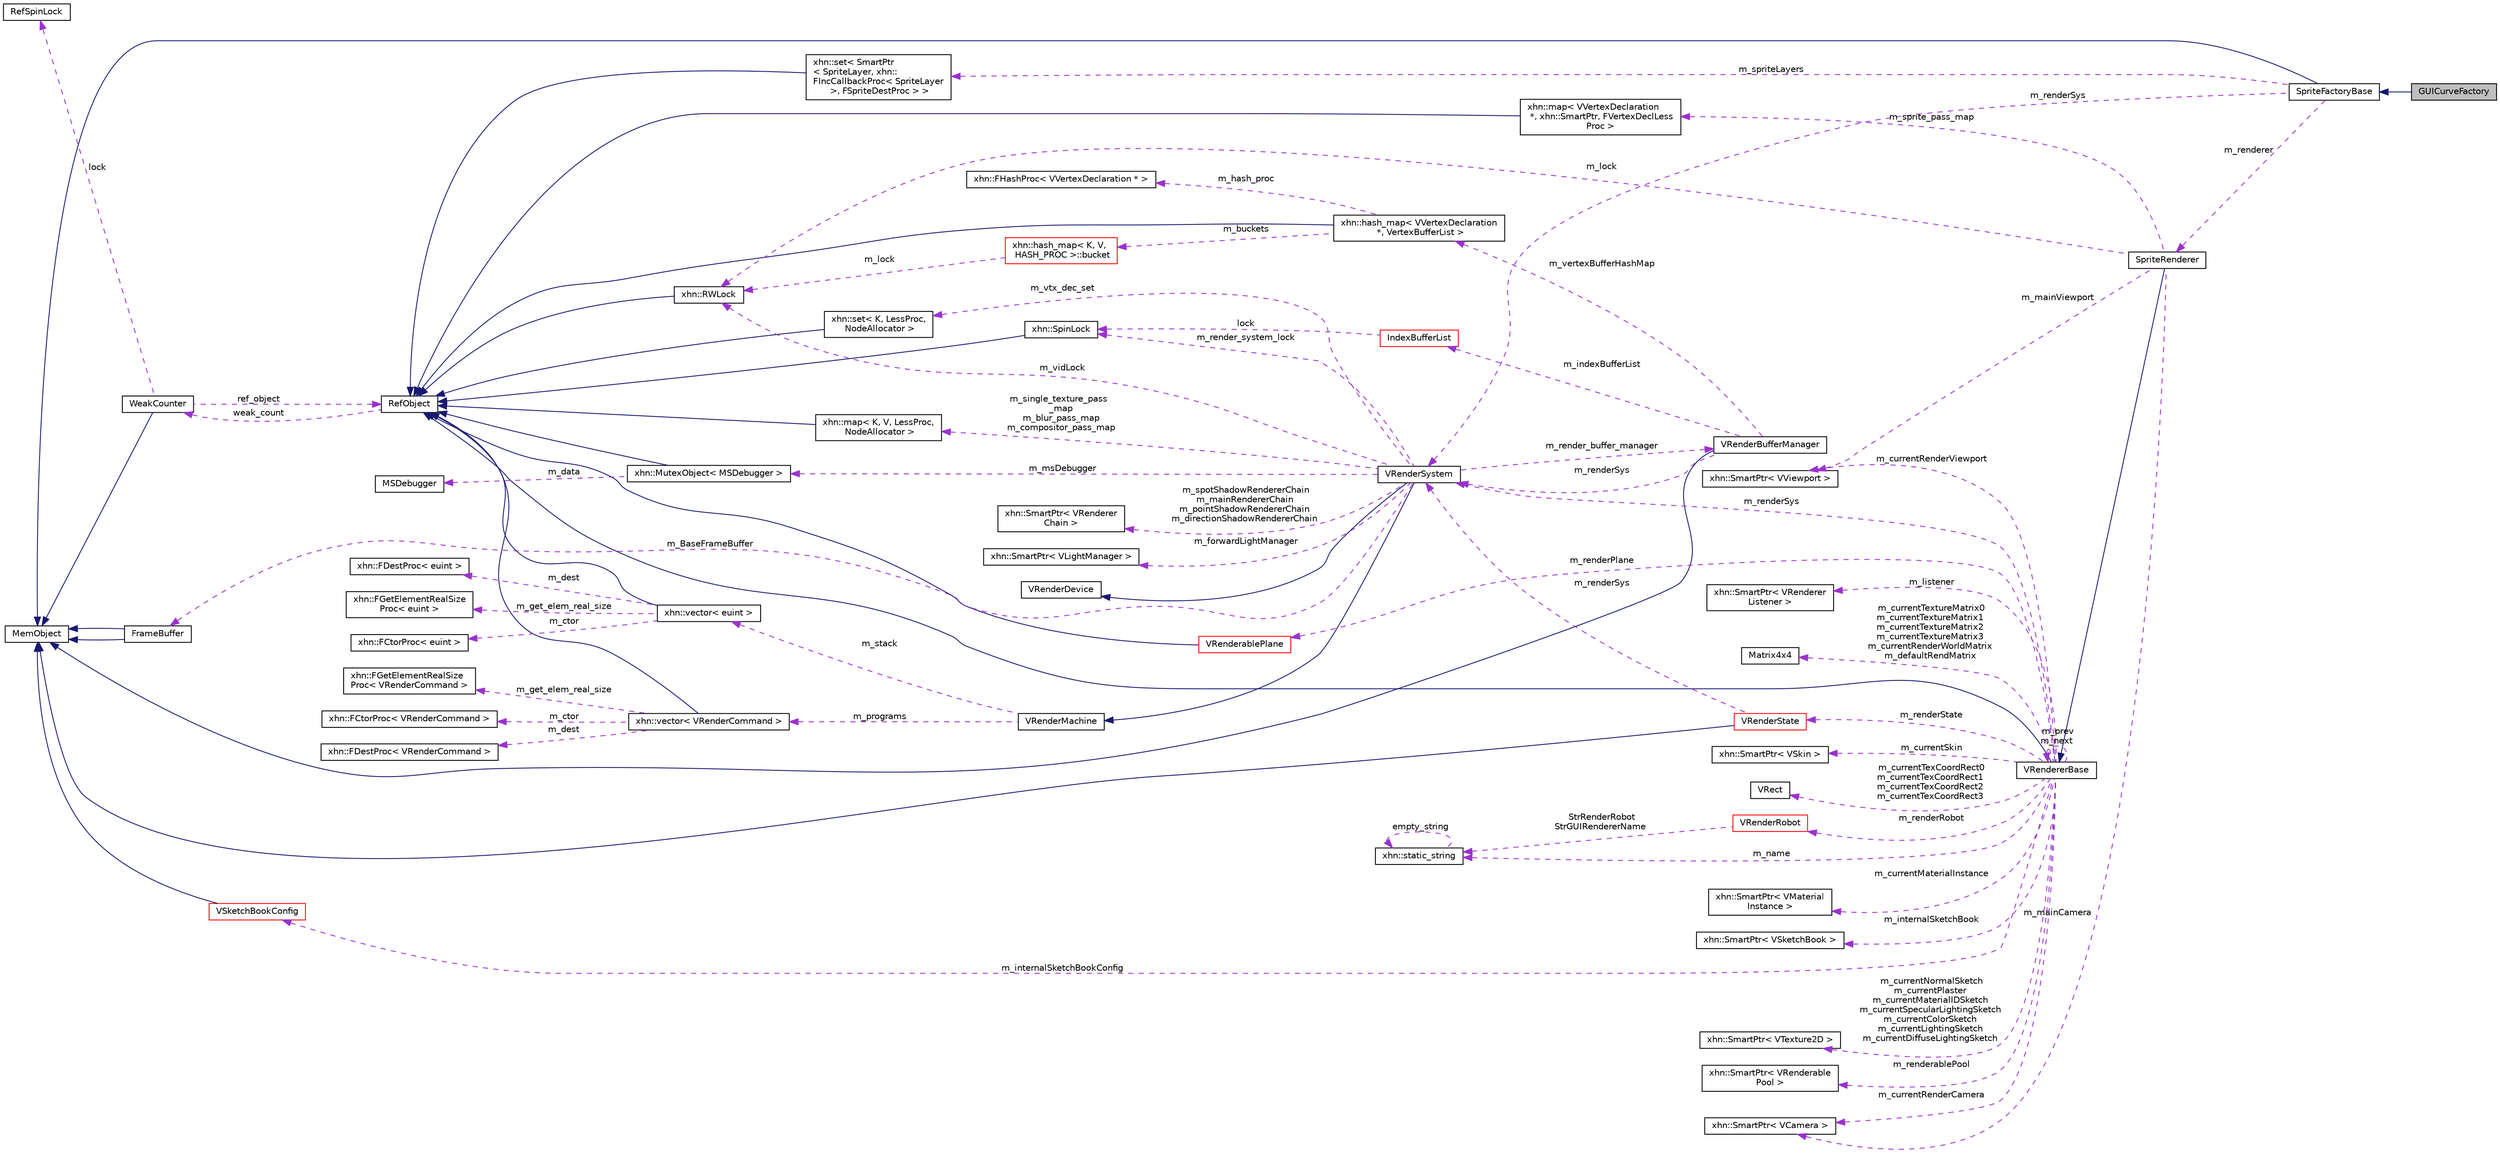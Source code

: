 digraph "GUICurveFactory"
{
  edge [fontname="Helvetica",fontsize="10",labelfontname="Helvetica",labelfontsize="10"];
  node [fontname="Helvetica",fontsize="10",shape=record];
  rankdir="LR";
  Node1 [label="GUICurveFactory",height=0.2,width=0.4,color="black", fillcolor="grey75", style="filled", fontcolor="black"];
  Node2 -> Node1 [dir="back",color="midnightblue",fontsize="10",style="solid",fontname="Helvetica"];
  Node2 [label="SpriteFactoryBase",height=0.2,width=0.4,color="black", fillcolor="white", style="filled",URL="$class_sprite_factory_base.html"];
  Node3 -> Node2 [dir="back",color="midnightblue",fontsize="10",style="solid",fontname="Helvetica"];
  Node3 [label="MemObject",height=0.2,width=0.4,color="black", fillcolor="white", style="filled",URL="$class_mem_object.html"];
  Node4 -> Node2 [dir="back",color="darkorchid3",fontsize="10",style="dashed",label=" m_spriteLayers" ,fontname="Helvetica"];
  Node4 [label="xhn::set\< SmartPtr\l\< SpriteLayer, xhn::\lFIncCallbackProc\< SpriteLayer\l \>, FSpriteDestProc \> \>",height=0.2,width=0.4,color="black", fillcolor="white", style="filled",URL="$classxhn_1_1set.html"];
  Node5 -> Node4 [dir="back",color="midnightblue",fontsize="10",style="solid",fontname="Helvetica"];
  Node5 [label="RefObject",height=0.2,width=0.4,color="black", fillcolor="white", style="filled",URL="$class_ref_object.html"];
  Node6 -> Node5 [dir="back",color="darkorchid3",fontsize="10",style="dashed",label=" weak_count" ,fontname="Helvetica"];
  Node6 [label="WeakCounter",height=0.2,width=0.4,color="black", fillcolor="white", style="filled",URL="$class_weak_counter.html",tooltip="WeakCounter. "];
  Node3 -> Node6 [dir="back",color="midnightblue",fontsize="10",style="solid",fontname="Helvetica"];
  Node7 -> Node6 [dir="back",color="darkorchid3",fontsize="10",style="dashed",label=" lock" ,fontname="Helvetica"];
  Node7 [label="RefSpinLock",height=0.2,width=0.4,color="black", fillcolor="white", style="filled",URL="$class_ref_spin_lock.html"];
  Node5 -> Node6 [dir="back",color="darkorchid3",fontsize="10",style="dashed",label=" ref_object" ,fontname="Helvetica"];
  Node8 -> Node2 [dir="back",color="darkorchid3",fontsize="10",style="dashed",label=" m_renderSys" ,fontname="Helvetica"];
  Node8 [label="VRenderSystem",height=0.2,width=0.4,color="black", fillcolor="white", style="filled",URL="$class_v_render_system.html",tooltip="VRenderSystem 渲染系统 "];
  Node9 -> Node8 [dir="back",color="midnightblue",fontsize="10",style="solid",fontname="Helvetica"];
  Node9 [label="VRenderMachine",height=0.2,width=0.4,color="black", fillcolor="white", style="filled",URL="$class_v_render_machine.html"];
  Node10 -> Node9 [dir="back",color="darkorchid3",fontsize="10",style="dashed",label=" m_programs" ,fontname="Helvetica"];
  Node10 [label="xhn::vector\< VRenderCommand \>",height=0.2,width=0.4,color="black", fillcolor="white", style="filled",URL="$classxhn_1_1vector.html"];
  Node5 -> Node10 [dir="back",color="midnightblue",fontsize="10",style="solid",fontname="Helvetica"];
  Node11 -> Node10 [dir="back",color="darkorchid3",fontsize="10",style="dashed",label=" m_ctor" ,fontname="Helvetica"];
  Node11 [label="xhn::FCtorProc\< VRenderCommand \>",height=0.2,width=0.4,color="black", fillcolor="white", style="filled",URL="$structxhn_1_1_f_ctor_proc.html"];
  Node12 -> Node10 [dir="back",color="darkorchid3",fontsize="10",style="dashed",label=" m_dest" ,fontname="Helvetica"];
  Node12 [label="xhn::FDestProc\< VRenderCommand \>",height=0.2,width=0.4,color="black", fillcolor="white", style="filled",URL="$structxhn_1_1_f_dest_proc.html"];
  Node13 -> Node10 [dir="back",color="darkorchid3",fontsize="10",style="dashed",label=" m_get_elem_real_size" ,fontname="Helvetica"];
  Node13 [label="xhn::FGetElementRealSize\lProc\< VRenderCommand \>",height=0.2,width=0.4,color="black", fillcolor="white", style="filled",URL="$structxhn_1_1_f_get_element_real_size_proc.html"];
  Node14 -> Node9 [dir="back",color="darkorchid3",fontsize="10",style="dashed",label=" m_stack" ,fontname="Helvetica"];
  Node14 [label="xhn::vector\< euint \>",height=0.2,width=0.4,color="black", fillcolor="white", style="filled",URL="$classxhn_1_1vector.html"];
  Node5 -> Node14 [dir="back",color="midnightblue",fontsize="10",style="solid",fontname="Helvetica"];
  Node15 -> Node14 [dir="back",color="darkorchid3",fontsize="10",style="dashed",label=" m_get_elem_real_size" ,fontname="Helvetica"];
  Node15 [label="xhn::FGetElementRealSize\lProc\< euint \>",height=0.2,width=0.4,color="black", fillcolor="white", style="filled",URL="$structxhn_1_1_f_get_element_real_size_proc.html"];
  Node16 -> Node14 [dir="back",color="darkorchid3",fontsize="10",style="dashed",label=" m_ctor" ,fontname="Helvetica"];
  Node16 [label="xhn::FCtorProc\< euint \>",height=0.2,width=0.4,color="black", fillcolor="white", style="filled",URL="$structxhn_1_1_f_ctor_proc.html"];
  Node17 -> Node14 [dir="back",color="darkorchid3",fontsize="10",style="dashed",label=" m_dest" ,fontname="Helvetica"];
  Node17 [label="xhn::FDestProc\< euint \>",height=0.2,width=0.4,color="black", fillcolor="white", style="filled",URL="$structxhn_1_1_f_dest_proc.html"];
  Node18 -> Node8 [dir="back",color="midnightblue",fontsize="10",style="solid",fontname="Helvetica"];
  Node18 [label="VRenderDevice",height=0.2,width=0.4,color="black", fillcolor="white", style="filled",URL="$class_v_render_device.html"];
  Node19 -> Node8 [dir="back",color="darkorchid3",fontsize="10",style="dashed",label=" m_vidLock" ,fontname="Helvetica"];
  Node19 [label="xhn::RWLock",height=0.2,width=0.4,color="black", fillcolor="white", style="filled",URL="$classxhn_1_1_r_w_lock.html",tooltip="RWLock. "];
  Node5 -> Node19 [dir="back",color="midnightblue",fontsize="10",style="solid",fontname="Helvetica"];
  Node20 -> Node8 [dir="back",color="darkorchid3",fontsize="10",style="dashed",label=" m_render_buffer_manager" ,fontname="Helvetica"];
  Node20 [label="VRenderBufferManager",height=0.2,width=0.4,color="black", fillcolor="white", style="filled",URL="$class_v_render_buffer_manager.html",tooltip="VRenderBufferManager 渲染缓冲管理器 "];
  Node3 -> Node20 [dir="back",color="midnightblue",fontsize="10",style="solid",fontname="Helvetica"];
  Node21 -> Node20 [dir="back",color="darkorchid3",fontsize="10",style="dashed",label=" m_vertexBufferHashMap" ,fontname="Helvetica"];
  Node21 [label="xhn::hash_map\< VVertexDeclaration\l *, VertexBufferList \>",height=0.2,width=0.4,color="black", fillcolor="white", style="filled",URL="$classxhn_1_1hash__map.html"];
  Node5 -> Node21 [dir="back",color="midnightblue",fontsize="10",style="solid",fontname="Helvetica"];
  Node22 -> Node21 [dir="back",color="darkorchid3",fontsize="10",style="dashed",label=" m_hash_proc" ,fontname="Helvetica"];
  Node22 [label="xhn::FHashProc\< VVertexDeclaration * \>",height=0.2,width=0.4,color="black", fillcolor="white", style="filled",URL="$structxhn_1_1_f_hash_proc.html"];
  Node23 -> Node21 [dir="back",color="darkorchid3",fontsize="10",style="dashed",label=" m_buckets" ,fontname="Helvetica"];
  Node23 [label="xhn::hash_map\< K, V,\l HASH_PROC \>::bucket",height=0.2,width=0.4,color="red", fillcolor="white", style="filled",URL="$classxhn_1_1hash__map_1_1bucket.html"];
  Node19 -> Node23 [dir="back",color="darkorchid3",fontsize="10",style="dashed",label=" m_lock" ,fontname="Helvetica"];
  Node8 -> Node20 [dir="back",color="darkorchid3",fontsize="10",style="dashed",label=" m_renderSys" ,fontname="Helvetica"];
  Node24 -> Node20 [dir="back",color="darkorchid3",fontsize="10",style="dashed",label=" m_indexBufferList" ,fontname="Helvetica"];
  Node24 [label="IndexBufferList",height=0.2,width=0.4,color="red", fillcolor="white", style="filled",URL="$struct_index_buffer_list.html"];
  Node25 -> Node24 [dir="back",color="darkorchid3",fontsize="10",style="dashed",label=" lock" ,fontname="Helvetica"];
  Node25 [label="xhn::SpinLock",height=0.2,width=0.4,color="black", fillcolor="white", style="filled",URL="$classxhn_1_1_spin_lock.html",tooltip="SpinLock. "];
  Node5 -> Node25 [dir="back",color="midnightblue",fontsize="10",style="solid",fontname="Helvetica"];
  Node26 -> Node8 [dir="back",color="darkorchid3",fontsize="10",style="dashed",label=" m_BaseFrameBuffer" ,fontname="Helvetica"];
  Node26 [label="FrameBuffer",height=0.2,width=0.4,color="black", fillcolor="white", style="filled",URL="$class_frame_buffer.html",tooltip="FrameBuffer 帧缓冲 "];
  Node3 -> Node26 [dir="back",color="midnightblue",fontsize="10",style="solid",fontname="Helvetica"];
  Node3 -> Node26 [dir="back",color="midnightblue",fontsize="10",style="solid",fontname="Helvetica"];
  Node27 -> Node8 [dir="back",color="darkorchid3",fontsize="10",style="dashed",label=" m_msDebugger" ,fontname="Helvetica"];
  Node27 [label="xhn::MutexObject\< MSDebugger \>",height=0.2,width=0.4,color="black", fillcolor="white", style="filled",URL="$classxhn_1_1_mutex_object.html"];
  Node5 -> Node27 [dir="back",color="midnightblue",fontsize="10",style="solid",fontname="Helvetica"];
  Node28 -> Node27 [dir="back",color="darkorchid3",fontsize="10",style="dashed",label=" m_data" ,fontname="Helvetica"];
  Node28 [label="MSDebugger",height=0.2,width=0.4,color="black", fillcolor="white", style="filled",URL="$class_m_s_debugger.html"];
  Node29 -> Node8 [dir="back",color="darkorchid3",fontsize="10",style="dashed",label=" m_single_texture_pass\l_map\nm_blur_pass_map\nm_compositor_pass_map" ,fontname="Helvetica"];
  Node29 [label="xhn::map\< K, V, LessProc,\l NodeAllocator \>",height=0.2,width=0.4,color="black", fillcolor="white", style="filled",URL="$classxhn_1_1map.html"];
  Node5 -> Node29 [dir="back",color="midnightblue",fontsize="10",style="solid",fontname="Helvetica"];
  Node30 -> Node8 [dir="back",color="darkorchid3",fontsize="10",style="dashed",label=" m_vtx_dec_set" ,fontname="Helvetica"];
  Node30 [label="xhn::set\< K, LessProc,\l NodeAllocator \>",height=0.2,width=0.4,color="black", fillcolor="white", style="filled",URL="$classxhn_1_1set.html"];
  Node5 -> Node30 [dir="back",color="midnightblue",fontsize="10",style="solid",fontname="Helvetica"];
  Node25 -> Node8 [dir="back",color="darkorchid3",fontsize="10",style="dashed",label=" m_render_system_lock" ,fontname="Helvetica"];
  Node31 -> Node8 [dir="back",color="darkorchid3",fontsize="10",style="dashed",label=" m_spotShadowRendererChain\nm_mainRendererChain\nm_pointShadowRendererChain\nm_directionShadowRendererChain" ,fontname="Helvetica"];
  Node31 [label="xhn::SmartPtr\< VRenderer\lChain \>",height=0.2,width=0.4,color="black", fillcolor="white", style="filled",URL="$classxhn_1_1_smart_ptr.html"];
  Node32 -> Node8 [dir="back",color="darkorchid3",fontsize="10",style="dashed",label=" m_forwardLightManager" ,fontname="Helvetica"];
  Node32 [label="xhn::SmartPtr\< VLightManager \>",height=0.2,width=0.4,color="black", fillcolor="white", style="filled",URL="$classxhn_1_1_smart_ptr.html"];
  Node33 -> Node2 [dir="back",color="darkorchid3",fontsize="10",style="dashed",label=" m_renderer" ,fontname="Helvetica"];
  Node33 [label="SpriteRenderer",height=0.2,width=0.4,color="black", fillcolor="white", style="filled",URL="$class_sprite_renderer.html",tooltip="SpriteRenderer. "];
  Node34 -> Node33 [dir="back",color="midnightblue",fontsize="10",style="solid",fontname="Helvetica"];
  Node34 [label="VRendererBase",height=0.2,width=0.4,color="black", fillcolor="white", style="filled",URL="$class_v_renderer_base.html",tooltip="VRendererBase 渲染器基类 "];
  Node5 -> Node34 [dir="back",color="midnightblue",fontsize="10",style="solid",fontname="Helvetica"];
  Node35 -> Node34 [dir="back",color="darkorchid3",fontsize="10",style="dashed",label=" m_renderPlane" ,fontname="Helvetica"];
  Node35 [label="VRenderablePlane",height=0.2,width=0.4,color="red", fillcolor="white", style="filled",URL="$class_v_renderable_plane.html",tooltip="VRenderablePlane 片状的Renderable. "];
  Node5 -> Node35 [dir="back",color="midnightblue",fontsize="10",style="solid",fontname="Helvetica"];
  Node8 -> Node34 [dir="back",color="darkorchid3",fontsize="10",style="dashed",label=" m_renderSys" ,fontname="Helvetica"];
  Node36 -> Node34 [dir="back",color="darkorchid3",fontsize="10",style="dashed",label=" m_currentSkin" ,fontname="Helvetica"];
  Node36 [label="xhn::SmartPtr\< VSkin \>",height=0.2,width=0.4,color="black", fillcolor="white", style="filled",URL="$classxhn_1_1_smart_ptr.html"];
  Node37 -> Node34 [dir="back",color="darkorchid3",fontsize="10",style="dashed",label=" m_currentTexCoordRect0\nm_currentTexCoordRect1\nm_currentTexCoordRect2\nm_currentTexCoordRect3" ,fontname="Helvetica"];
  Node37 [label="VRect",height=0.2,width=0.4,color="black", fillcolor="white", style="filled",URL="$class_v_rect.html"];
  Node34 -> Node34 [dir="back",color="darkorchid3",fontsize="10",style="dashed",label=" m_prev\nm_next" ,fontname="Helvetica"];
  Node38 -> Node34 [dir="back",color="darkorchid3",fontsize="10",style="dashed",label=" m_internalSketchBookConfig" ,fontname="Helvetica"];
  Node38 [label="VSketchBookConfig",height=0.2,width=0.4,color="red", fillcolor="white", style="filled",URL="$struct_v_sketch_book_config.html"];
  Node3 -> Node38 [dir="back",color="midnightblue",fontsize="10",style="solid",fontname="Helvetica"];
  Node39 -> Node34 [dir="back",color="darkorchid3",fontsize="10",style="dashed",label=" m_currentRenderViewport" ,fontname="Helvetica"];
  Node39 [label="xhn::SmartPtr\< VViewport \>",height=0.2,width=0.4,color="black", fillcolor="white", style="filled",URL="$classxhn_1_1_smart_ptr.html"];
  Node40 -> Node34 [dir="back",color="darkorchid3",fontsize="10",style="dashed",label=" m_currentMaterialInstance" ,fontname="Helvetica"];
  Node40 [label="xhn::SmartPtr\< VMaterial\lInstance \>",height=0.2,width=0.4,color="black", fillcolor="white", style="filled",URL="$classxhn_1_1_smart_ptr.html"];
  Node41 -> Node34 [dir="back",color="darkorchid3",fontsize="10",style="dashed",label=" m_internalSketchBook" ,fontname="Helvetica"];
  Node41 [label="xhn::SmartPtr\< VSketchBook \>",height=0.2,width=0.4,color="black", fillcolor="white", style="filled",URL="$classxhn_1_1_smart_ptr.html"];
  Node42 -> Node34 [dir="back",color="darkorchid3",fontsize="10",style="dashed",label=" m_renderState" ,fontname="Helvetica"];
  Node42 [label="VRenderState",height=0.2,width=0.4,color="red", fillcolor="white", style="filled",URL="$class_v_render_state.html",tooltip="VRenderState 渲染状态 "];
  Node3 -> Node42 [dir="back",color="midnightblue",fontsize="10",style="solid",fontname="Helvetica"];
  Node8 -> Node42 [dir="back",color="darkorchid3",fontsize="10",style="dashed",label=" m_renderSys" ,fontname="Helvetica"];
  Node43 -> Node34 [dir="back",color="darkorchid3",fontsize="10",style="dashed",label=" m_currentNormalSketch\nm_currentPlaster\nm_currentMaterialIDSketch\nm_currentSpecularLightingSketch\nm_currentColorSketch\nm_currentLightingSketch\nm_currentDiffuseLightingSketch" ,fontname="Helvetica"];
  Node43 [label="xhn::SmartPtr\< VTexture2D \>",height=0.2,width=0.4,color="black", fillcolor="white", style="filled",URL="$classxhn_1_1_smart_ptr.html"];
  Node44 -> Node34 [dir="back",color="darkorchid3",fontsize="10",style="dashed",label=" m_renderablePool" ,fontname="Helvetica"];
  Node44 [label="xhn::SmartPtr\< VRenderable\lPool \>",height=0.2,width=0.4,color="black", fillcolor="white", style="filled",URL="$classxhn_1_1_smart_ptr.html"];
  Node45 -> Node34 [dir="back",color="darkorchid3",fontsize="10",style="dashed",label=" m_renderRobot" ,fontname="Helvetica"];
  Node45 [label="VRenderRobot",height=0.2,width=0.4,color="red", fillcolor="white", style="filled",URL="$class_v_render_robot.html",tooltip="VRenderRobot 渲染机器人 "];
  Node46 -> Node45 [dir="back",color="darkorchid3",fontsize="10",style="dashed",label=" StrRenderRobot\nStrGUIRendererName" ,fontname="Helvetica"];
  Node46 [label="xhn::static_string",height=0.2,width=0.4,color="black", fillcolor="white", style="filled",URL="$classxhn_1_1static__string.html"];
  Node46 -> Node46 [dir="back",color="darkorchid3",fontsize="10",style="dashed",label=" empty_string" ,fontname="Helvetica"];
  Node47 -> Node34 [dir="back",color="darkorchid3",fontsize="10",style="dashed",label=" m_listener" ,fontname="Helvetica"];
  Node47 [label="xhn::SmartPtr\< VRenderer\lListener \>",height=0.2,width=0.4,color="black", fillcolor="white", style="filled",URL="$classxhn_1_1_smart_ptr.html"];
  Node48 -> Node34 [dir="back",color="darkorchid3",fontsize="10",style="dashed",label=" m_currentRenderCamera" ,fontname="Helvetica"];
  Node48 [label="xhn::SmartPtr\< VCamera \>",height=0.2,width=0.4,color="black", fillcolor="white", style="filled",URL="$classxhn_1_1_smart_ptr.html"];
  Node49 -> Node34 [dir="back",color="darkorchid3",fontsize="10",style="dashed",label=" m_currentTextureMatrix0\nm_currentTextureMatrix1\nm_currentTextureMatrix2\nm_currentTextureMatrix3\nm_currentRenderWorldMatrix\nm_defaultRendMatrix" ,fontname="Helvetica"];
  Node49 [label="Matrix4x4",height=0.2,width=0.4,color="black", fillcolor="white", style="filled",URL="$struct_matrix4x4.html"];
  Node46 -> Node34 [dir="back",color="darkorchid3",fontsize="10",style="dashed",label=" m_name" ,fontname="Helvetica"];
  Node19 -> Node33 [dir="back",color="darkorchid3",fontsize="10",style="dashed",label=" m_lock" ,fontname="Helvetica"];
  Node50 -> Node33 [dir="back",color="darkorchid3",fontsize="10",style="dashed",label=" m_sprite_pass_map" ,fontname="Helvetica"];
  Node50 [label="xhn::map\< VVertexDeclaration\l *, xhn::SmartPtr, FVertexDeclLess\lProc \>",height=0.2,width=0.4,color="black", fillcolor="white", style="filled",URL="$classxhn_1_1map.html"];
  Node5 -> Node50 [dir="back",color="midnightblue",fontsize="10",style="solid",fontname="Helvetica"];
  Node39 -> Node33 [dir="back",color="darkorchid3",fontsize="10",style="dashed",label=" m_mainViewport" ,fontname="Helvetica"];
  Node48 -> Node33 [dir="back",color="darkorchid3",fontsize="10",style="dashed",label=" m_mainCamera" ,fontname="Helvetica"];
}

